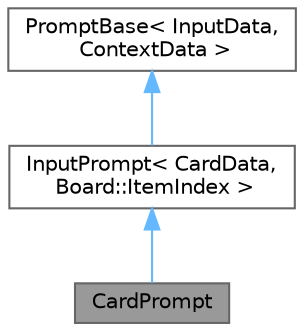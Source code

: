 digraph "CardPrompt"
{
 // LATEX_PDF_SIZE
  bgcolor="transparent";
  edge [fontname=Helvetica,fontsize=10,labelfontname=Helvetica,labelfontsize=10];
  node [fontname=Helvetica,fontsize=10,shape=box,height=0.2,width=0.4];
  Node1 [id="Node000001",label="CardPrompt",height=0.2,width=0.4,color="gray40", fillcolor="grey60", style="filled", fontcolor="black",tooltip="Prompt for adding new or editing a card."];
  Node2 -> Node1 [id="edge1_Node000001_Node000002",dir="back",color="steelblue1",style="solid",tooltip=" "];
  Node2 [id="Node000002",label="InputPrompt\< CardData,\l Board::ItemIndex \>",height=0.2,width=0.4,color="gray40", fillcolor="white", style="filled",URL="$classInputPrompt.html",tooltip=" "];
  Node3 -> Node2 [id="edge2_Node000002_Node000003",dir="back",color="steelblue1",style="solid",tooltip=" "];
  Node3 [id="Node000003",label="PromptBase\< InputData,\l ContextData \>",height=0.2,width=0.4,color="gray40", fillcolor="white", style="filled",URL="$classPromptBase.html",tooltip=" "];
}

